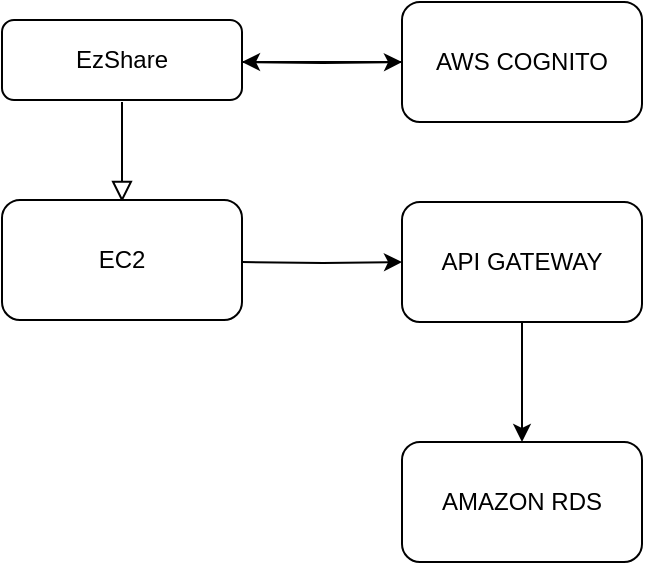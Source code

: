 <mxfile version="26.0.7">
  <diagram id="C5RBs43oDa-KdzZeNtuy" name="Page-1">
    <mxGraphModel dx="1393" dy="769" grid="1" gridSize="10" guides="1" tooltips="1" connect="1" arrows="1" fold="1" page="1" pageScale="1" pageWidth="827" pageHeight="1169" math="0" shadow="0">
      <root>
        <mxCell id="WIyWlLk6GJQsqaUBKTNV-0" />
        <mxCell id="WIyWlLk6GJQsqaUBKTNV-1" parent="WIyWlLk6GJQsqaUBKTNV-0" />
        <mxCell id="WIyWlLk6GJQsqaUBKTNV-2" value="" style="rounded=0;html=1;jettySize=auto;orthogonalLoop=1;fontSize=11;endArrow=block;endFill=0;endSize=8;strokeWidth=1;shadow=0;labelBackgroundColor=none;edgeStyle=orthogonalEdgeStyle;" parent="WIyWlLk6GJQsqaUBKTNV-1" edge="1">
          <mxGeometry relative="1" as="geometry">
            <mxPoint x="220" y="121" as="sourcePoint" />
            <mxPoint x="220" y="171" as="targetPoint" />
          </mxGeometry>
        </mxCell>
        <mxCell id="i84fW4wx1hATlZ8KrpbI-8" value="" style="edgeStyle=orthogonalEdgeStyle;rounded=0;orthogonalLoop=1;jettySize=auto;html=1;" edge="1" parent="WIyWlLk6GJQsqaUBKTNV-1" target="i84fW4wx1hATlZ8KrpbI-7">
          <mxGeometry relative="1" as="geometry">
            <mxPoint x="280" y="101" as="sourcePoint" />
          </mxGeometry>
        </mxCell>
        <mxCell id="WIyWlLk6GJQsqaUBKTNV-3" value="EzShare" style="rounded=1;whiteSpace=wrap;html=1;fontSize=12;glass=0;strokeWidth=1;shadow=0;" parent="WIyWlLk6GJQsqaUBKTNV-1" vertex="1">
          <mxGeometry x="160" y="80" width="120" height="40" as="geometry" />
        </mxCell>
        <mxCell id="i84fW4wx1hATlZ8KrpbI-3" value="" style="edgeStyle=orthogonalEdgeStyle;rounded=0;orthogonalLoop=1;jettySize=auto;html=1;" edge="1" parent="WIyWlLk6GJQsqaUBKTNV-1" target="i84fW4wx1hATlZ8KrpbI-2">
          <mxGeometry relative="1" as="geometry">
            <mxPoint x="280" y="201" as="sourcePoint" />
          </mxGeometry>
        </mxCell>
        <mxCell id="i84fW4wx1hATlZ8KrpbI-0" value="EC2" style="rounded=1;whiteSpace=wrap;html=1;" vertex="1" parent="WIyWlLk6GJQsqaUBKTNV-1">
          <mxGeometry x="160" y="170" width="120" height="60" as="geometry" />
        </mxCell>
        <mxCell id="i84fW4wx1hATlZ8KrpbI-6" value="" style="edgeStyle=orthogonalEdgeStyle;rounded=0;orthogonalLoop=1;jettySize=auto;html=1;" edge="1" parent="WIyWlLk6GJQsqaUBKTNV-1" source="i84fW4wx1hATlZ8KrpbI-2" target="i84fW4wx1hATlZ8KrpbI-5">
          <mxGeometry relative="1" as="geometry" />
        </mxCell>
        <mxCell id="i84fW4wx1hATlZ8KrpbI-2" value="API GATEWAY" style="rounded=1;whiteSpace=wrap;html=1;" vertex="1" parent="WIyWlLk6GJQsqaUBKTNV-1">
          <mxGeometry x="360" y="171" width="120" height="60" as="geometry" />
        </mxCell>
        <mxCell id="i84fW4wx1hATlZ8KrpbI-5" value="AMAZON RDS" style="rounded=1;whiteSpace=wrap;html=1;" vertex="1" parent="WIyWlLk6GJQsqaUBKTNV-1">
          <mxGeometry x="360" y="291" width="120" height="60" as="geometry" />
        </mxCell>
        <mxCell id="i84fW4wx1hATlZ8KrpbI-9" value="" style="edgeStyle=orthogonalEdgeStyle;rounded=0;orthogonalLoop=1;jettySize=auto;html=1;" edge="1" parent="WIyWlLk6GJQsqaUBKTNV-1" source="i84fW4wx1hATlZ8KrpbI-7">
          <mxGeometry relative="1" as="geometry">
            <mxPoint x="280" y="101" as="targetPoint" />
          </mxGeometry>
        </mxCell>
        <mxCell id="i84fW4wx1hATlZ8KrpbI-7" value="AWS COGNITO" style="whiteSpace=wrap;html=1;rounded=1;glass=0;strokeWidth=1;shadow=0;" vertex="1" parent="WIyWlLk6GJQsqaUBKTNV-1">
          <mxGeometry x="360" y="71" width="120" height="60" as="geometry" />
        </mxCell>
      </root>
    </mxGraphModel>
  </diagram>
</mxfile>
